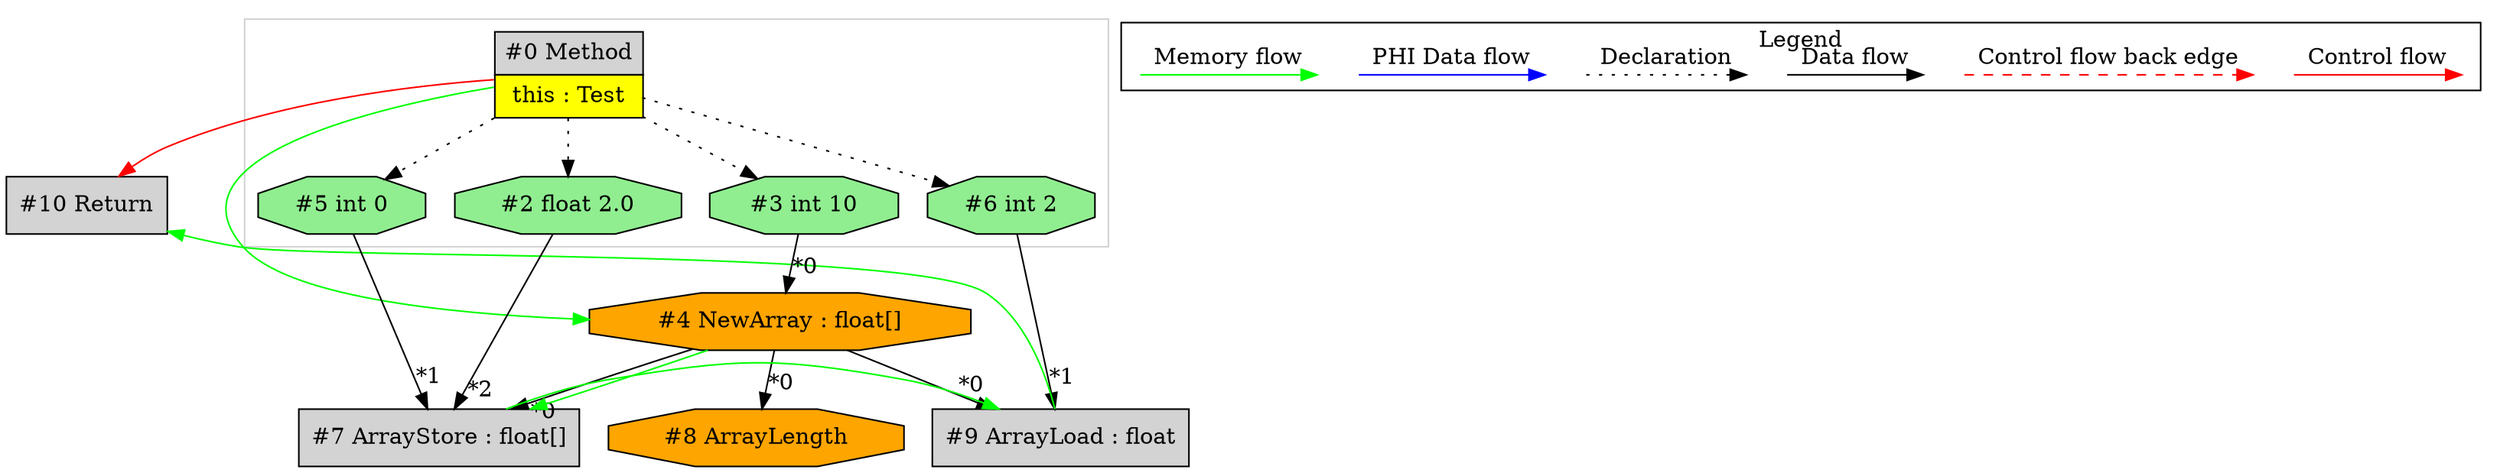 digraph {
 ordering="in";
 node0[margin="0", label=<<table border="0" cellborder="1" cellspacing="0" cellpadding="5"><tr><td colspan="1">#0 Method</td></tr><tr><td port="prj1" bgcolor="yellow">this : Test</td></tr></table>>,shape=none, fillcolor=lightgrey, style=filled];
 node6[label="#6 int 2",shape=octagon, fillcolor=lightgreen, style=filled];
 node0 -> node6[style=dotted];
 node9[label="#9 ArrayLoad : float",shape=box, fillcolor=lightgrey, style=filled];
 node4 -> node9[headlabel="*0", labeldistance=2];
 node6 -> node9[headlabel="*1", labeldistance=2];
 node7 -> node9[labeldistance=2, color=green, constraint=false];
 node7[label="#7 ArrayStore : float[]",shape=box, fillcolor=lightgrey, style=filled];
 node4 -> node7[headlabel="*0", labeldistance=2];
 node5 -> node7[headlabel="*1", labeldistance=2];
 node2 -> node7[headlabel="*2", labeldistance=2];
 node4 -> node7[labeldistance=2, color=green, constraint=false];
 node4[label="#4 NewArray : float[]",shape=octagon, fillcolor=orange, style=filled];
 node3 -> node4[headlabel="*0", labeldistance=2];
 node0 -> node4[labeldistance=2, color=green, constraint=false];
 node3[label="#3 int 10",shape=octagon, fillcolor=lightgreen, style=filled];
 node0 -> node3[style=dotted];
 node8[label="#8 ArrayLength",shape=octagon, fillcolor=orange, style=filled];
 node4 -> node8[headlabel="*0", labeldistance=2];
 node2[label="#2 float 2.0",shape=octagon, fillcolor=lightgreen, style=filled];
 node0 -> node2[style=dotted];
 node5[label="#5 int 0",shape=octagon, fillcolor=lightgreen, style=filled];
 node0 -> node5[style=dotted];
 node10[label="#10 Return",shape=box, fillcolor=lightgrey, style=filled];
 node0 -> node10[labeldistance=2, color=red, fontcolor=red];
 node9 -> node10[labeldistance=2, color=green, constraint=false];
 subgraph cluster_0 {
  color=lightgray;
  node0;
  node2;
  node3;
  node5;
  node6;
 }
 subgraph cluster_000 {
  label = "Legend";
  node [shape=point]
  {
   rank=same;
   c0 [style = invis];
   c1 [style = invis];
   c2 [style = invis];
   c3 [style = invis];
   d0 [style = invis];
   d1 [style = invis];
   d2 [style = invis];
   d3 [style = invis];
   d4 [style = invis];
   d5 [style = invis];
   d6 [style = invis];
   d7 [style = invis];
  }
  c0 -> c1 [label="Control flow", style=solid, color=red]
  c2 -> c3 [label="Control flow back edge", style=dashed, color=red]
  d0 -> d1 [label="Data flow"]
  d2 -> d3 [label="Declaration", style=dotted]
  d4 -> d5 [label="PHI Data flow", color=blue]
  d6 -> d7 [label="Memory flow", color=green]
 }

}
